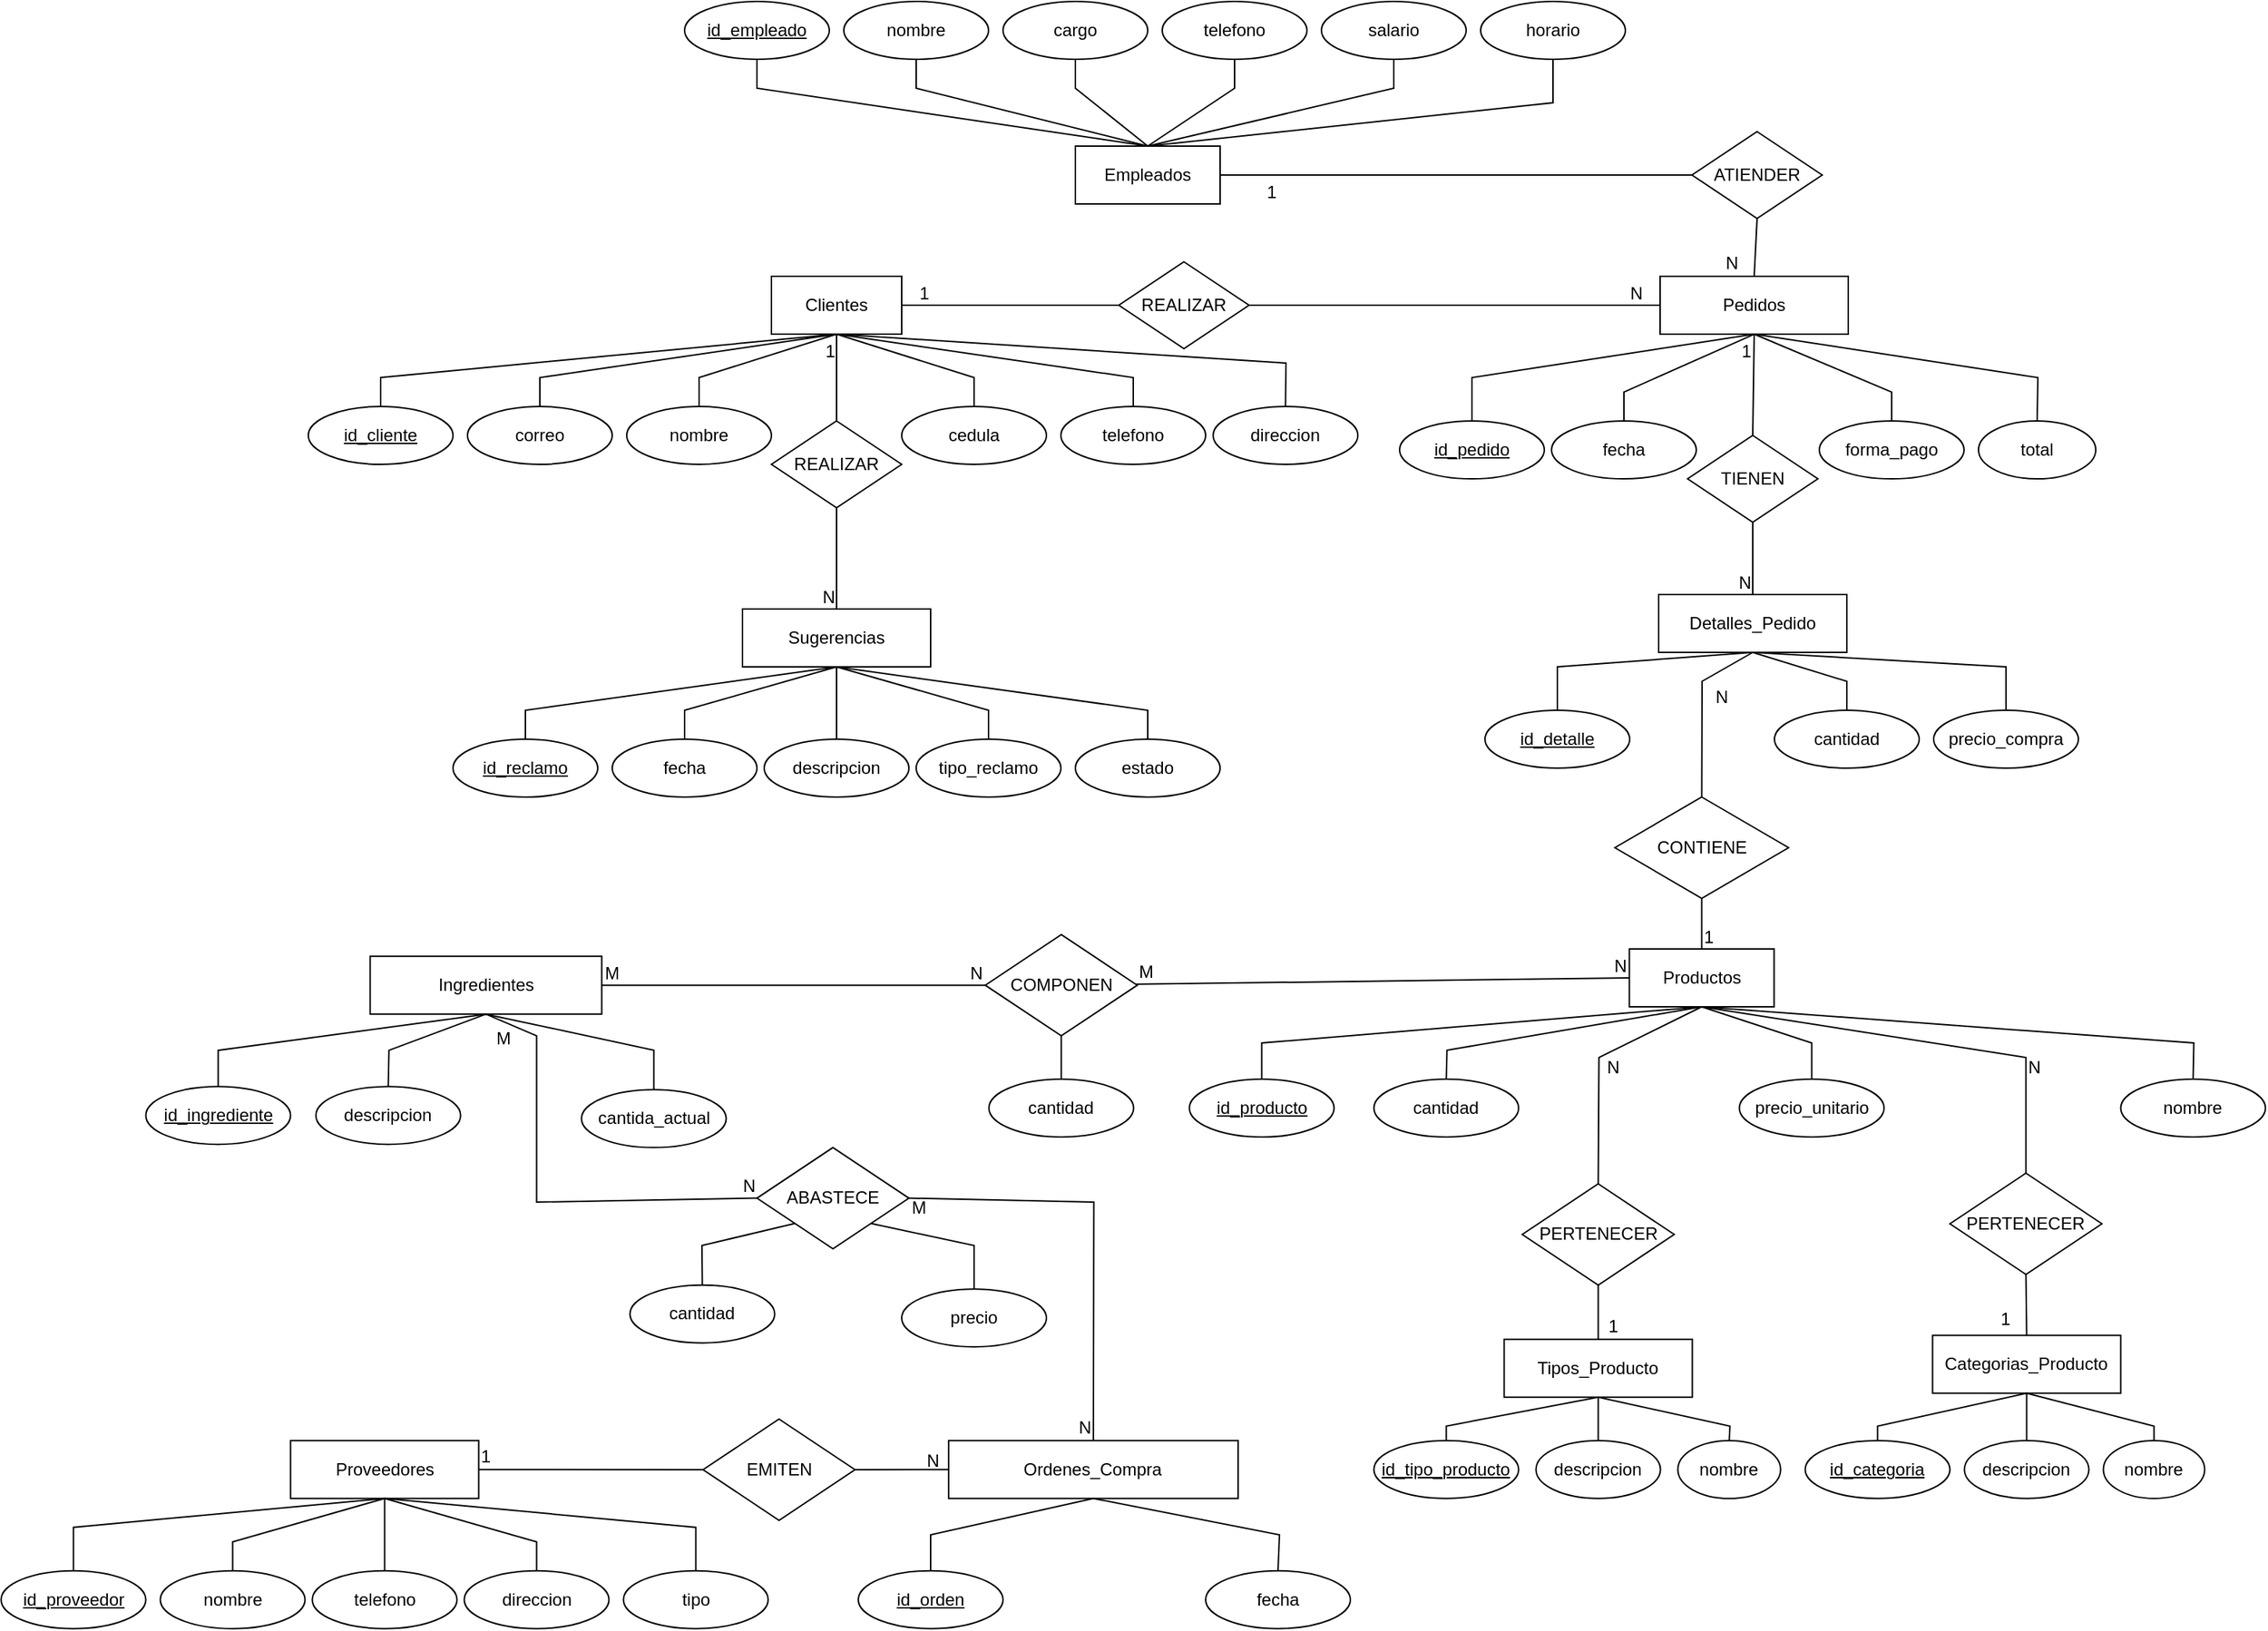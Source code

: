 <mxfile version="27.0.9">
  <diagram name="Página-1" id="N-i5f8-r76NyVRGnc-xn">
    <mxGraphModel dx="6141" dy="288" grid="1" gridSize="10" guides="1" tooltips="1" connect="1" arrows="1" fold="1" page="1" pageScale="1" pageWidth="827" pageHeight="1169" math="0" shadow="0">
      <root>
        <mxCell id="0" />
        <mxCell id="1" parent="0" />
        <mxCell id="Qqh80IMA2MNL4-B3lv8G-23" value="Categorias_Producto" style="whiteSpace=wrap;html=1;align=center;" parent="1" vertex="1">
          <mxGeometry x="-1118.75" y="2112.14" width="130" height="40" as="geometry" />
        </mxCell>
        <mxCell id="Qqh80IMA2MNL4-B3lv8G-24" value="id_categoria" style="ellipse;whiteSpace=wrap;html=1;align=center;fontStyle=4;" parent="1" vertex="1">
          <mxGeometry x="-1206.75" y="2184.86" width="100" height="40" as="geometry" />
        </mxCell>
        <mxCell id="Qqh80IMA2MNL4-B3lv8G-25" value="nombre" style="ellipse;whiteSpace=wrap;html=1;align=center;" parent="1" vertex="1">
          <mxGeometry x="-1000.75" y="2184.86" width="70" height="40" as="geometry" />
        </mxCell>
        <mxCell id="Qqh80IMA2MNL4-B3lv8G-26" value="descripcion" style="ellipse;whiteSpace=wrap;html=1;align=center;" parent="1" vertex="1">
          <mxGeometry x="-1096.75" y="2184.86" width="86" height="40" as="geometry" />
        </mxCell>
        <mxCell id="Qqh80IMA2MNL4-B3lv8G-29" value="" style="endArrow=none;html=1;rounded=0;exitX=0.5;exitY=0;exitDx=0;exitDy=0;entryX=0.5;entryY=1;entryDx=0;entryDy=0;" parent="1" source="Qqh80IMA2MNL4-B3lv8G-24" target="Qqh80IMA2MNL4-B3lv8G-23" edge="1">
          <mxGeometry relative="1" as="geometry">
            <mxPoint x="-1169.75" y="2164.86" as="sourcePoint" />
            <mxPoint x="-919.75" y="2234.86" as="targetPoint" />
            <Array as="points">
              <mxPoint x="-1156.75" y="2174.86" />
            </Array>
          </mxGeometry>
        </mxCell>
        <mxCell id="Qqh80IMA2MNL4-B3lv8G-30" value="" style="endArrow=none;html=1;rounded=0;entryX=0.5;entryY=1;entryDx=0;entryDy=0;exitX=0.5;exitY=0;exitDx=0;exitDy=0;" parent="1" source="Qqh80IMA2MNL4-B3lv8G-25" target="Qqh80IMA2MNL4-B3lv8G-23" edge="1">
          <mxGeometry relative="1" as="geometry">
            <mxPoint x="-819.75" y="2094.86" as="sourcePoint" />
            <mxPoint x="-929.75" y="2234.86" as="targetPoint" />
            <Array as="points">
              <mxPoint x="-965.75" y="2174.86" />
            </Array>
          </mxGeometry>
        </mxCell>
        <mxCell id="Qqh80IMA2MNL4-B3lv8G-31" value="" style="endArrow=none;html=1;rounded=0;exitX=0.5;exitY=0;exitDx=0;exitDy=0;entryX=0.5;entryY=1;entryDx=0;entryDy=0;" parent="1" source="Qqh80IMA2MNL4-B3lv8G-26" target="Qqh80IMA2MNL4-B3lv8G-23" edge="1">
          <mxGeometry relative="1" as="geometry">
            <mxPoint x="-1069.75" y="2084.86" as="sourcePoint" />
            <mxPoint x="-1019.75" y="2154.86" as="targetPoint" />
          </mxGeometry>
        </mxCell>
        <mxCell id="Qqh80IMA2MNL4-B3lv8G-94" value="Tipos_Producto" style="whiteSpace=wrap;html=1;align=center;" parent="1" vertex="1">
          <mxGeometry x="-1414.75" y="2114.86" width="130" height="40" as="geometry" />
        </mxCell>
        <mxCell id="Qqh80IMA2MNL4-B3lv8G-95" value="id_tipo_producto" style="ellipse;whiteSpace=wrap;html=1;align=center;fontStyle=4;" parent="1" vertex="1">
          <mxGeometry x="-1504.75" y="2184.86" width="100" height="40" as="geometry" />
        </mxCell>
        <mxCell id="Qqh80IMA2MNL4-B3lv8G-96" value="nombre" style="ellipse;whiteSpace=wrap;html=1;align=center;" parent="1" vertex="1">
          <mxGeometry x="-1294.75" y="2184.86" width="71" height="40" as="geometry" />
        </mxCell>
        <mxCell id="Qqh80IMA2MNL4-B3lv8G-97" value="descripcion" style="ellipse;whiteSpace=wrap;html=1;align=center;" parent="1" vertex="1">
          <mxGeometry x="-1392.75" y="2184.86" width="86" height="40" as="geometry" />
        </mxCell>
        <mxCell id="Qqh80IMA2MNL4-B3lv8G-98" value="" style="endArrow=none;html=1;rounded=0;exitX=0.5;exitY=0;exitDx=0;exitDy=0;entryX=0.5;entryY=1;entryDx=0;entryDy=0;" parent="1" source="Qqh80IMA2MNL4-B3lv8G-95" target="Qqh80IMA2MNL4-B3lv8G-94" edge="1">
          <mxGeometry relative="1" as="geometry">
            <mxPoint x="-1514.75" y="2164.86" as="sourcePoint" />
            <mxPoint x="-1264.75" y="2234.86" as="targetPoint" />
            <Array as="points">
              <mxPoint x="-1454.75" y="2174.86" />
            </Array>
          </mxGeometry>
        </mxCell>
        <mxCell id="Qqh80IMA2MNL4-B3lv8G-99" value="" style="endArrow=none;html=1;rounded=0;entryX=0.5;entryY=1;entryDx=0;entryDy=0;exitX=0.5;exitY=0;exitDx=0;exitDy=0;" parent="1" source="Qqh80IMA2MNL4-B3lv8G-96" target="Qqh80IMA2MNL4-B3lv8G-94" edge="1">
          <mxGeometry relative="1" as="geometry">
            <mxPoint x="-1164.75" y="2094.86" as="sourcePoint" />
            <mxPoint x="-1274.75" y="2234.86" as="targetPoint" />
            <Array as="points">
              <mxPoint x="-1258.75" y="2174.86" />
            </Array>
          </mxGeometry>
        </mxCell>
        <mxCell id="Qqh80IMA2MNL4-B3lv8G-100" value="" style="endArrow=none;html=1;rounded=0;exitX=0.5;exitY=0;exitDx=0;exitDy=0;entryX=0.5;entryY=1;entryDx=0;entryDy=0;" parent="1" source="Qqh80IMA2MNL4-B3lv8G-97" target="Qqh80IMA2MNL4-B3lv8G-94" edge="1">
          <mxGeometry relative="1" as="geometry">
            <mxPoint x="-1414.75" y="2084.86" as="sourcePoint" />
            <mxPoint x="-1364.75" y="2154.86" as="targetPoint" />
          </mxGeometry>
        </mxCell>
        <mxCell id="Qqh80IMA2MNL4-B3lv8G-146" value="PERTENECER" style="shape=rhombus;perimeter=rhombusPerimeter;whiteSpace=wrap;html=1;align=center;" parent="1" vertex="1">
          <mxGeometry x="-1402.25" y="2007.36" width="105" height="70" as="geometry" />
        </mxCell>
        <mxCell id="Qqh80IMA2MNL4-B3lv8G-147" value="" style="endArrow=none;html=1;rounded=0;entryX=0.5;entryY=0;entryDx=0;entryDy=0;exitX=0.5;exitY=1;exitDx=0;exitDy=0;" parent="1" source="Qqh80IMA2MNL4-B3lv8G-146" target="Qqh80IMA2MNL4-B3lv8G-94" edge="1">
          <mxGeometry relative="1" as="geometry">
            <mxPoint x="-1643.25" y="2080" as="sourcePoint" />
            <mxPoint x="-1633.25" y="1740" as="targetPoint" />
          </mxGeometry>
        </mxCell>
        <mxCell id="Qqh80IMA2MNL4-B3lv8G-148" value="1" style="resizable=0;html=1;whiteSpace=wrap;align=right;verticalAlign=bottom;" parent="Qqh80IMA2MNL4-B3lv8G-147" connectable="0" vertex="1">
          <mxGeometry x="1" relative="1" as="geometry">
            <mxPoint x="15" as="offset" />
          </mxGeometry>
        </mxCell>
        <mxCell id="Qqh80IMA2MNL4-B3lv8G-149" value="" style="endArrow=none;html=1;rounded=0;entryX=0.5;entryY=1;entryDx=0;entryDy=0;exitX=0.5;exitY=0;exitDx=0;exitDy=0;" parent="1" source="Qqh80IMA2MNL4-B3lv8G-146" target="0VB6fofLDIln-RIYnoBp-173" edge="1">
          <mxGeometry relative="1" as="geometry">
            <mxPoint x="-1433.25" y="1690" as="sourcePoint" />
            <mxPoint x="-1683.25" y="2030" as="targetPoint" />
            <Array as="points">
              <mxPoint x="-1349.25" y="1920" />
            </Array>
          </mxGeometry>
        </mxCell>
        <mxCell id="Qqh80IMA2MNL4-B3lv8G-150" value="N" style="resizable=0;html=1;whiteSpace=wrap;align=right;verticalAlign=bottom;" parent="Qqh80IMA2MNL4-B3lv8G-149" connectable="0" vertex="1">
          <mxGeometry x="1" relative="1" as="geometry">
            <mxPoint x="-55" y="50" as="offset" />
          </mxGeometry>
        </mxCell>
        <mxCell id="0VB6fofLDIln-RIYnoBp-1" value="Clientes" style="whiteSpace=wrap;html=1;align=center;" parent="1" vertex="1">
          <mxGeometry x="-1921" y="1380" width="90" height="40" as="geometry" />
        </mxCell>
        <mxCell id="0VB6fofLDIln-RIYnoBp-2" value="" style="endArrow=none;html=1;rounded=0;entryX=0.5;entryY=1;entryDx=0;entryDy=0;exitX=0.5;exitY=0;exitDx=0;exitDy=0;" parent="1" source="0VB6fofLDIln-RIYnoBp-4" target="0VB6fofLDIln-RIYnoBp-1" edge="1">
          <mxGeometry relative="1" as="geometry">
            <mxPoint x="-1876" y="1460" as="sourcePoint" />
            <mxPoint x="-1871.83" y="1420" as="targetPoint" />
            <Array as="points" />
          </mxGeometry>
        </mxCell>
        <mxCell id="0VB6fofLDIln-RIYnoBp-3" value="1" style="resizable=0;html=1;whiteSpace=wrap;align=right;verticalAlign=bottom;" parent="0VB6fofLDIln-RIYnoBp-2" connectable="0" vertex="1">
          <mxGeometry x="1" relative="1" as="geometry">
            <mxPoint y="20" as="offset" />
          </mxGeometry>
        </mxCell>
        <mxCell id="0VB6fofLDIln-RIYnoBp-4" value="REALIZAR" style="shape=rhombus;perimeter=rhombusPerimeter;whiteSpace=wrap;html=1;align=center;" parent="1" vertex="1">
          <mxGeometry x="-1921" y="1480" width="90" height="60" as="geometry" />
        </mxCell>
        <mxCell id="0VB6fofLDIln-RIYnoBp-5" value="" style="endArrow=none;html=1;rounded=0;exitX=0.5;exitY=1;exitDx=0;exitDy=0;entryX=0.5;entryY=0;entryDx=0;entryDy=0;" parent="1" source="0VB6fofLDIln-RIYnoBp-4" target="0VB6fofLDIln-RIYnoBp-7" edge="1">
          <mxGeometry relative="1" as="geometry">
            <mxPoint x="-1991" y="1730" as="sourcePoint" />
            <mxPoint x="-1876" y="1590" as="targetPoint" />
            <Array as="points" />
          </mxGeometry>
        </mxCell>
        <mxCell id="0VB6fofLDIln-RIYnoBp-6" value="N" style="resizable=0;html=1;whiteSpace=wrap;align=right;verticalAlign=bottom;" parent="0VB6fofLDIln-RIYnoBp-5" connectable="0" vertex="1">
          <mxGeometry x="1" relative="1" as="geometry">
            <mxPoint as="offset" />
          </mxGeometry>
        </mxCell>
        <mxCell id="0VB6fofLDIln-RIYnoBp-7" value="Sugerencias" style="whiteSpace=wrap;html=1;align=center;" parent="1" vertex="1">
          <mxGeometry x="-1941" y="1610" width="130" height="40" as="geometry" />
        </mxCell>
        <mxCell id="0VB6fofLDIln-RIYnoBp-18" value="id_reclamo" style="ellipse;whiteSpace=wrap;html=1;align=center;fontStyle=4;" parent="1" vertex="1">
          <mxGeometry x="-2141" y="1700" width="100" height="40" as="geometry" />
        </mxCell>
        <mxCell id="0VB6fofLDIln-RIYnoBp-19" value="fecha" style="ellipse;whiteSpace=wrap;html=1;align=center;" parent="1" vertex="1">
          <mxGeometry x="-2031" y="1700" width="100" height="40" as="geometry" />
        </mxCell>
        <mxCell id="0VB6fofLDIln-RIYnoBp-20" value="tipo_reclamo" style="ellipse;whiteSpace=wrap;html=1;align=center;" parent="1" vertex="1">
          <mxGeometry x="-1821" y="1700" width="100" height="40" as="geometry" />
        </mxCell>
        <mxCell id="0VB6fofLDIln-RIYnoBp-21" value="descripcion" style="ellipse;whiteSpace=wrap;html=1;align=center;" parent="1" vertex="1">
          <mxGeometry x="-1926" y="1700" width="100" height="40" as="geometry" />
        </mxCell>
        <mxCell id="0VB6fofLDIln-RIYnoBp-22" value="estado" style="ellipse;whiteSpace=wrap;html=1;align=center;" parent="1" vertex="1">
          <mxGeometry x="-1711" y="1700" width="100" height="40" as="geometry" />
        </mxCell>
        <mxCell id="0VB6fofLDIln-RIYnoBp-23" value="" style="endArrow=none;html=1;rounded=0;exitX=0.5;exitY=0;exitDx=0;exitDy=0;entryX=0.5;entryY=1;entryDx=0;entryDy=0;" parent="1" source="0VB6fofLDIln-RIYnoBp-18" target="0VB6fofLDIln-RIYnoBp-7" edge="1">
          <mxGeometry relative="1" as="geometry">
            <mxPoint x="-2061" y="1700" as="sourcePoint" />
            <mxPoint x="-1826" y="1680" as="targetPoint" />
            <Array as="points">
              <mxPoint x="-2091" y="1680" />
            </Array>
          </mxGeometry>
        </mxCell>
        <mxCell id="0VB6fofLDIln-RIYnoBp-24" value="" style="endArrow=none;html=1;rounded=0;exitX=0.5;exitY=0;exitDx=0;exitDy=0;entryX=0.5;entryY=1;entryDx=0;entryDy=0;" parent="1" source="0VB6fofLDIln-RIYnoBp-19" target="0VB6fofLDIln-RIYnoBp-7" edge="1">
          <mxGeometry relative="1" as="geometry">
            <mxPoint x="-1961" y="1560" as="sourcePoint" />
            <mxPoint x="-1826" y="1680" as="targetPoint" />
            <Array as="points">
              <mxPoint x="-1981" y="1680" />
            </Array>
          </mxGeometry>
        </mxCell>
        <mxCell id="0VB6fofLDIln-RIYnoBp-25" value="" style="endArrow=none;html=1;rounded=0;exitX=0.5;exitY=0;exitDx=0;exitDy=0;entryX=0.5;entryY=1;entryDx=0;entryDy=0;" parent="1" source="0VB6fofLDIln-RIYnoBp-20" target="0VB6fofLDIln-RIYnoBp-7" edge="1">
          <mxGeometry relative="1" as="geometry">
            <mxPoint x="-1961" y="1620" as="sourcePoint" />
            <mxPoint x="-1826" y="1680" as="targetPoint" />
            <Array as="points">
              <mxPoint x="-1771" y="1680" />
            </Array>
          </mxGeometry>
        </mxCell>
        <mxCell id="0VB6fofLDIln-RIYnoBp-26" value="" style="endArrow=none;html=1;rounded=0;exitX=0.5;exitY=0;exitDx=0;exitDy=0;entryX=0.5;entryY=1;entryDx=0;entryDy=0;" parent="1" source="0VB6fofLDIln-RIYnoBp-21" target="0VB6fofLDIln-RIYnoBp-7" edge="1">
          <mxGeometry relative="1" as="geometry">
            <mxPoint x="-1961" y="1680" as="sourcePoint" />
            <mxPoint x="-1826" y="1680" as="targetPoint" />
            <Array as="points" />
          </mxGeometry>
        </mxCell>
        <mxCell id="0VB6fofLDIln-RIYnoBp-27" value="" style="endArrow=none;html=1;rounded=0;exitX=0.5;exitY=0;exitDx=0;exitDy=0;entryX=0.5;entryY=1;entryDx=0;entryDy=0;" parent="1" source="0VB6fofLDIln-RIYnoBp-22" target="0VB6fofLDIln-RIYnoBp-7" edge="1">
          <mxGeometry relative="1" as="geometry">
            <mxPoint x="-1961" y="1740" as="sourcePoint" />
            <mxPoint x="-1826" y="1680" as="targetPoint" />
            <Array as="points">
              <mxPoint x="-1661" y="1680" />
            </Array>
          </mxGeometry>
        </mxCell>
        <mxCell id="0VB6fofLDIln-RIYnoBp-28" value="id_cliente" style="ellipse;whiteSpace=wrap;html=1;align=center;fontStyle=4;" parent="1" vertex="1">
          <mxGeometry x="-2241" y="1470" width="100" height="40" as="geometry" />
        </mxCell>
        <mxCell id="0VB6fofLDIln-RIYnoBp-29" value="nombre" style="ellipse;whiteSpace=wrap;html=1;align=center;" parent="1" vertex="1">
          <mxGeometry x="-2021" y="1470" width="100" height="40" as="geometry" />
        </mxCell>
        <mxCell id="0VB6fofLDIln-RIYnoBp-30" value="cedula" style="ellipse;whiteSpace=wrap;html=1;align=center;" parent="1" vertex="1">
          <mxGeometry x="-1831" y="1470" width="100" height="40" as="geometry" />
        </mxCell>
        <mxCell id="0VB6fofLDIln-RIYnoBp-31" value="telefono" style="ellipse;whiteSpace=wrap;html=1;align=center;" parent="1" vertex="1">
          <mxGeometry x="-1721" y="1470" width="100" height="40" as="geometry" />
        </mxCell>
        <mxCell id="0VB6fofLDIln-RIYnoBp-32" value="correo" style="ellipse;whiteSpace=wrap;html=1;align=center;" parent="1" vertex="1">
          <mxGeometry x="-2131" y="1470" width="100" height="40" as="geometry" />
        </mxCell>
        <mxCell id="0VB6fofLDIln-RIYnoBp-33" value="" style="endArrow=none;html=1;rounded=0;exitX=0.5;exitY=0;exitDx=0;exitDy=0;entryX=0.5;entryY=1;entryDx=0;entryDy=0;" parent="1" source="0VB6fofLDIln-RIYnoBp-28" target="0VB6fofLDIln-RIYnoBp-1" edge="1">
          <mxGeometry relative="1" as="geometry">
            <mxPoint x="-1671" y="1470" as="sourcePoint" />
            <mxPoint x="-1531" y="1450" as="targetPoint" />
            <Array as="points">
              <mxPoint x="-2191" y="1450" />
            </Array>
          </mxGeometry>
        </mxCell>
        <mxCell id="0VB6fofLDIln-RIYnoBp-34" value="" style="endArrow=none;html=1;rounded=0;exitX=0.5;exitY=0;exitDx=0;exitDy=0;entryX=0.5;entryY=1;entryDx=0;entryDy=0;" parent="1" source="0VB6fofLDIln-RIYnoBp-29" target="0VB6fofLDIln-RIYnoBp-1" edge="1">
          <mxGeometry relative="1" as="geometry">
            <mxPoint x="-1571" y="1330" as="sourcePoint" />
            <mxPoint x="-1531" y="1450" as="targetPoint" />
            <Array as="points">
              <mxPoint x="-1971" y="1450" />
            </Array>
          </mxGeometry>
        </mxCell>
        <mxCell id="0VB6fofLDIln-RIYnoBp-35" value="" style="endArrow=none;html=1;rounded=0;exitX=0.5;exitY=0;exitDx=0;exitDy=0;entryX=0.5;entryY=1;entryDx=0;entryDy=0;" parent="1" source="0VB6fofLDIln-RIYnoBp-30" target="0VB6fofLDIln-RIYnoBp-1" edge="1">
          <mxGeometry relative="1" as="geometry">
            <mxPoint x="-1571" y="1390" as="sourcePoint" />
            <mxPoint x="-1531" y="1450" as="targetPoint" />
            <Array as="points">
              <mxPoint x="-1781" y="1450" />
            </Array>
          </mxGeometry>
        </mxCell>
        <mxCell id="0VB6fofLDIln-RIYnoBp-36" value="" style="endArrow=none;html=1;rounded=0;exitX=0.5;exitY=0;exitDx=0;exitDy=0;entryX=0.5;entryY=1;entryDx=0;entryDy=0;" parent="1" source="0VB6fofLDIln-RIYnoBp-31" target="0VB6fofLDIln-RIYnoBp-1" edge="1">
          <mxGeometry relative="1" as="geometry">
            <mxPoint x="-1571" y="1450" as="sourcePoint" />
            <mxPoint x="-1531" y="1450" as="targetPoint" />
            <Array as="points">
              <mxPoint x="-1671" y="1450" />
            </Array>
          </mxGeometry>
        </mxCell>
        <mxCell id="0VB6fofLDIln-RIYnoBp-37" value="" style="endArrow=none;html=1;rounded=0;exitX=0.5;exitY=0;exitDx=0;exitDy=0;entryX=0.5;entryY=1;entryDx=0;entryDy=0;" parent="1" source="0VB6fofLDIln-RIYnoBp-32" target="0VB6fofLDIln-RIYnoBp-1" edge="1">
          <mxGeometry relative="1" as="geometry">
            <mxPoint x="-1571" y="1510" as="sourcePoint" />
            <mxPoint x="-1531" y="1450" as="targetPoint" />
            <Array as="points">
              <mxPoint x="-2081" y="1450" />
            </Array>
          </mxGeometry>
        </mxCell>
        <mxCell id="0VB6fofLDIln-RIYnoBp-39" value="Pedidos" style="whiteSpace=wrap;html=1;align=center;" parent="1" vertex="1">
          <mxGeometry x="-1307" y="1380.02" width="130" height="40" as="geometry" />
        </mxCell>
        <mxCell id="0VB6fofLDIln-RIYnoBp-40" value="id_pedido" style="ellipse;whiteSpace=wrap;html=1;align=center;fontStyle=4;" parent="1" vertex="1">
          <mxGeometry x="-1487" y="1480.02" width="100" height="40" as="geometry" />
        </mxCell>
        <mxCell id="0VB6fofLDIln-RIYnoBp-41" value="fecha" style="ellipse;whiteSpace=wrap;html=1;align=center;" parent="1" vertex="1">
          <mxGeometry x="-1382" y="1480.02" width="100" height="40" as="geometry" />
        </mxCell>
        <mxCell id="0VB6fofLDIln-RIYnoBp-42" value="forma_pago" style="ellipse;whiteSpace=wrap;html=1;align=center;" parent="1" vertex="1">
          <mxGeometry x="-1197" y="1480.02" width="100" height="40" as="geometry" />
        </mxCell>
        <mxCell id="0VB6fofLDIln-RIYnoBp-43" value="" style="endArrow=none;html=1;rounded=0;exitX=0.5;exitY=0;exitDx=0;exitDy=0;entryX=0.5;entryY=1;entryDx=0;entryDy=0;" parent="1" source="0VB6fofLDIln-RIYnoBp-40" target="0VB6fofLDIln-RIYnoBp-39" edge="1">
          <mxGeometry relative="1" as="geometry">
            <mxPoint x="-1557.33" y="1625.02" as="sourcePoint" />
            <mxPoint x="-1327" y="1600.02" as="targetPoint" />
            <Array as="points">
              <mxPoint x="-1437" y="1450.02" />
            </Array>
          </mxGeometry>
        </mxCell>
        <mxCell id="0VB6fofLDIln-RIYnoBp-44" value="" style="endArrow=none;html=1;rounded=0;entryX=0.5;entryY=1;entryDx=0;entryDy=0;exitX=0.5;exitY=0;exitDx=0;exitDy=0;" parent="1" source="0VB6fofLDIln-RIYnoBp-41" target="0VB6fofLDIln-RIYnoBp-39" edge="1">
          <mxGeometry relative="1" as="geometry">
            <mxPoint x="-1207.33" y="1555.02" as="sourcePoint" />
            <mxPoint x="-1327" y="1600.02" as="targetPoint" />
            <Array as="points">
              <mxPoint x="-1332" y="1460.02" />
            </Array>
          </mxGeometry>
        </mxCell>
        <mxCell id="0VB6fofLDIln-RIYnoBp-45" value="" style="endArrow=none;html=1;rounded=0;exitX=0.5;exitY=0;exitDx=0;exitDy=0;entryX=0.5;entryY=1;entryDx=0;entryDy=0;" parent="1" source="0VB6fofLDIln-RIYnoBp-42" target="0VB6fofLDIln-RIYnoBp-39" edge="1">
          <mxGeometry relative="1" as="geometry">
            <mxPoint x="-1457.33" y="1545.02" as="sourcePoint" />
            <mxPoint x="-1327" y="1600.02" as="targetPoint" />
            <Array as="points">
              <mxPoint x="-1147" y="1460.02" />
            </Array>
          </mxGeometry>
        </mxCell>
        <mxCell id="0VB6fofLDIln-RIYnoBp-46" value="total" style="ellipse;whiteSpace=wrap;html=1;align=center;" parent="1" vertex="1">
          <mxGeometry x="-1087" y="1480.02" width="81" height="40" as="geometry" />
        </mxCell>
        <mxCell id="0VB6fofLDIln-RIYnoBp-47" value="" style="endArrow=none;html=1;rounded=0;exitX=0.5;exitY=0;exitDx=0;exitDy=0;entryX=0.5;entryY=1;entryDx=0;entryDy=0;" parent="1" source="0VB6fofLDIln-RIYnoBp-46" target="0VB6fofLDIln-RIYnoBp-39" edge="1">
          <mxGeometry relative="1" as="geometry">
            <mxPoint x="-1237.33" y="1655.02" as="sourcePoint" />
            <mxPoint x="-1327" y="1600.02" as="targetPoint" />
            <Array as="points">
              <mxPoint x="-1046" y="1450.02" />
            </Array>
          </mxGeometry>
        </mxCell>
        <mxCell id="0VB6fofLDIln-RIYnoBp-50" value="REALIZAR" style="shape=rhombus;perimeter=rhombusPerimeter;whiteSpace=wrap;html=1;align=center;" parent="1" vertex="1">
          <mxGeometry x="-1681" y="1370" width="90" height="60" as="geometry" />
        </mxCell>
        <mxCell id="0VB6fofLDIln-RIYnoBp-51" value="" style="endArrow=none;html=1;rounded=0;entryX=1;entryY=0.5;entryDx=0;entryDy=0;exitX=0;exitY=0.5;exitDx=0;exitDy=0;" parent="1" source="0VB6fofLDIln-RIYnoBp-50" target="0VB6fofLDIln-RIYnoBp-1" edge="1">
          <mxGeometry relative="1" as="geometry">
            <mxPoint x="-1861" y="1480" as="sourcePoint" />
            <mxPoint x="-1861" y="1420" as="targetPoint" />
            <Array as="points" />
          </mxGeometry>
        </mxCell>
        <mxCell id="0VB6fofLDIln-RIYnoBp-52" value="1" style="resizable=0;html=1;whiteSpace=wrap;align=right;verticalAlign=bottom;" parent="0VB6fofLDIln-RIYnoBp-51" connectable="0" vertex="1">
          <mxGeometry x="1" relative="1" as="geometry">
            <mxPoint x="20" as="offset" />
          </mxGeometry>
        </mxCell>
        <mxCell id="0VB6fofLDIln-RIYnoBp-55" value="" style="endArrow=none;html=1;rounded=0;exitX=1;exitY=0.5;exitDx=0;exitDy=0;entryX=0;entryY=0.5;entryDx=0;entryDy=0;" parent="1" source="0VB6fofLDIln-RIYnoBp-50" target="0VB6fofLDIln-RIYnoBp-39" edge="1">
          <mxGeometry relative="1" as="geometry">
            <mxPoint x="-1490.5" y="1400" as="sourcePoint" />
            <mxPoint x="-1330.5" y="1430" as="targetPoint" />
            <Array as="points" />
          </mxGeometry>
        </mxCell>
        <mxCell id="0VB6fofLDIln-RIYnoBp-56" value="N" style="resizable=0;html=1;whiteSpace=wrap;align=right;verticalAlign=bottom;" parent="0VB6fofLDIln-RIYnoBp-55" connectable="0" vertex="1">
          <mxGeometry x="1" relative="1" as="geometry">
            <mxPoint x="-10" as="offset" />
          </mxGeometry>
        </mxCell>
        <mxCell id="0VB6fofLDIln-RIYnoBp-57" value="TIENEN" style="shape=rhombus;perimeter=rhombusPerimeter;whiteSpace=wrap;html=1;align=center;" parent="1" vertex="1">
          <mxGeometry x="-1288" y="1490.02" width="90" height="60" as="geometry" />
        </mxCell>
        <mxCell id="0VB6fofLDIln-RIYnoBp-58" value="" style="endArrow=none;html=1;rounded=0;entryX=0.5;entryY=1;entryDx=0;entryDy=0;exitX=0.5;exitY=0;exitDx=0;exitDy=0;" parent="1" source="0VB6fofLDIln-RIYnoBp-57" target="0VB6fofLDIln-RIYnoBp-39" edge="1">
          <mxGeometry relative="1" as="geometry">
            <mxPoint x="-1308.43" y="1600.02" as="sourcePoint" />
            <mxPoint x="-1308.43" y="1540.02" as="targetPoint" />
            <Array as="points" />
          </mxGeometry>
        </mxCell>
        <mxCell id="0VB6fofLDIln-RIYnoBp-59" value="1" style="resizable=0;html=1;whiteSpace=wrap;align=right;verticalAlign=bottom;" parent="0VB6fofLDIln-RIYnoBp-58" connectable="0" vertex="1">
          <mxGeometry x="1" relative="1" as="geometry">
            <mxPoint y="20" as="offset" />
          </mxGeometry>
        </mxCell>
        <mxCell id="0VB6fofLDIln-RIYnoBp-60" value="Detalles_Pedido" style="whiteSpace=wrap;html=1;align=center;" parent="1" vertex="1">
          <mxGeometry x="-1308" y="1600" width="130" height="40" as="geometry" />
        </mxCell>
        <mxCell id="0VB6fofLDIln-RIYnoBp-65" value="" style="endArrow=none;html=1;rounded=0;exitX=0.5;exitY=1;exitDx=0;exitDy=0;entryX=0.5;entryY=0;entryDx=0;entryDy=0;" parent="1" source="0VB6fofLDIln-RIYnoBp-57" target="0VB6fofLDIln-RIYnoBp-60" edge="1">
          <mxGeometry relative="1" as="geometry">
            <mxPoint x="-1512.43" y="1560" as="sourcePoint" />
            <mxPoint x="-1512.43" y="1600" as="targetPoint" />
            <Array as="points" />
          </mxGeometry>
        </mxCell>
        <mxCell id="0VB6fofLDIln-RIYnoBp-66" value="N" style="resizable=0;html=1;whiteSpace=wrap;align=right;verticalAlign=bottom;" parent="0VB6fofLDIln-RIYnoBp-65" connectable="0" vertex="1">
          <mxGeometry x="1" relative="1" as="geometry">
            <mxPoint as="offset" />
          </mxGeometry>
        </mxCell>
        <mxCell id="0VB6fofLDIln-RIYnoBp-74" value="id_detalle" style="ellipse;whiteSpace=wrap;html=1;align=center;fontStyle=4;" parent="1" vertex="1">
          <mxGeometry x="-1428" y="1680" width="100" height="40" as="geometry" />
        </mxCell>
        <mxCell id="0VB6fofLDIln-RIYnoBp-75" value="cantidad" style="ellipse;whiteSpace=wrap;html=1;align=center;" parent="1" vertex="1">
          <mxGeometry x="-1228" y="1680" width="100" height="40" as="geometry" />
        </mxCell>
        <mxCell id="0VB6fofLDIln-RIYnoBp-76" value="precio_compra" style="ellipse;whiteSpace=wrap;html=1;align=center;" parent="1" vertex="1">
          <mxGeometry x="-1118" y="1680" width="100" height="40" as="geometry" />
        </mxCell>
        <mxCell id="0VB6fofLDIln-RIYnoBp-77" value="" style="endArrow=none;html=1;rounded=0;exitX=0.5;exitY=0;exitDx=0;exitDy=0;entryX=0.5;entryY=1;entryDx=0;entryDy=0;" parent="1" source="0VB6fofLDIln-RIYnoBp-74" target="0VB6fofLDIln-RIYnoBp-60" edge="1">
          <mxGeometry relative="1" as="geometry">
            <mxPoint x="-1474" y="1770" as="sourcePoint" />
            <mxPoint x="-1248" y="1760" as="targetPoint" />
            <Array as="points">
              <mxPoint x="-1378" y="1650" />
            </Array>
          </mxGeometry>
        </mxCell>
        <mxCell id="0VB6fofLDIln-RIYnoBp-78" value="" style="endArrow=none;html=1;rounded=0;entryX=0.5;entryY=1;entryDx=0;entryDy=0;exitX=0.5;exitY=0;exitDx=0;exitDy=0;" parent="1" source="0VB6fofLDIln-RIYnoBp-75" target="0VB6fofLDIln-RIYnoBp-60" edge="1">
          <mxGeometry relative="1" as="geometry">
            <mxPoint x="-1124" y="1700" as="sourcePoint" />
            <mxPoint x="-1248" y="1760" as="targetPoint" />
            <Array as="points">
              <mxPoint x="-1178" y="1660" />
            </Array>
          </mxGeometry>
        </mxCell>
        <mxCell id="0VB6fofLDIln-RIYnoBp-79" value="" style="endArrow=none;html=1;rounded=0;exitX=0.5;exitY=0;exitDx=0;exitDy=0;entryX=0.5;entryY=1;entryDx=0;entryDy=0;" parent="1" source="0VB6fofLDIln-RIYnoBp-76" target="0VB6fofLDIln-RIYnoBp-60" edge="1">
          <mxGeometry relative="1" as="geometry">
            <mxPoint x="-1374" y="1690" as="sourcePoint" />
            <mxPoint x="-1248" y="1760" as="targetPoint" />
            <Array as="points">
              <mxPoint x="-1068" y="1650" />
            </Array>
          </mxGeometry>
        </mxCell>
        <mxCell id="0VB6fofLDIln-RIYnoBp-81" value="Empleados" style="whiteSpace=wrap;html=1;align=center;" parent="1" vertex="1">
          <mxGeometry x="-1711" y="1290" width="100" height="40" as="geometry" />
        </mxCell>
        <mxCell id="0VB6fofLDIln-RIYnoBp-82" value="ATIENDER" style="shape=rhombus;perimeter=rhombusPerimeter;whiteSpace=wrap;html=1;align=center;" parent="1" vertex="1">
          <mxGeometry x="-1285" y="1280" width="90" height="60" as="geometry" />
        </mxCell>
        <mxCell id="0VB6fofLDIln-RIYnoBp-83" value="id_empleado" style="ellipse;whiteSpace=wrap;html=1;align=center;fontStyle=4;" parent="1" vertex="1">
          <mxGeometry x="-1981" y="1190" width="100" height="40" as="geometry" />
        </mxCell>
        <mxCell id="0VB6fofLDIln-RIYnoBp-84" value="nombre" style="ellipse;whiteSpace=wrap;html=1;align=center;" parent="1" vertex="1">
          <mxGeometry x="-1871" y="1190" width="100" height="40" as="geometry" />
        </mxCell>
        <mxCell id="0VB6fofLDIln-RIYnoBp-85" value="cargo" style="ellipse;whiteSpace=wrap;html=1;align=center;" parent="1" vertex="1">
          <mxGeometry x="-1761" y="1190" width="100" height="40" as="geometry" />
        </mxCell>
        <mxCell id="0VB6fofLDIln-RIYnoBp-86" value="telefono" style="ellipse;whiteSpace=wrap;html=1;align=center;" parent="1" vertex="1">
          <mxGeometry x="-1651" y="1190" width="100" height="40" as="geometry" />
        </mxCell>
        <mxCell id="0VB6fofLDIln-RIYnoBp-87" value="salario" style="ellipse;whiteSpace=wrap;html=1;align=center;" parent="1" vertex="1">
          <mxGeometry x="-1541" y="1190" width="100" height="40" as="geometry" />
        </mxCell>
        <mxCell id="0VB6fofLDIln-RIYnoBp-88" value="" style="endArrow=none;html=1;rounded=0;exitX=0.5;exitY=1;exitDx=0;exitDy=0;entryX=0.5;entryY=0;entryDx=0;entryDy=0;" parent="1" source="0VB6fofLDIln-RIYnoBp-83" target="0VB6fofLDIln-RIYnoBp-81" edge="1">
          <mxGeometry relative="1" as="geometry">
            <mxPoint x="-2401" y="1840" as="sourcePoint" />
            <mxPoint x="-1831" y="1330" as="targetPoint" />
            <Array as="points">
              <mxPoint x="-1931" y="1250" />
            </Array>
          </mxGeometry>
        </mxCell>
        <mxCell id="0VB6fofLDIln-RIYnoBp-93" value="horario" style="ellipse;whiteSpace=wrap;html=1;align=center;" parent="1" vertex="1">
          <mxGeometry x="-1431" y="1190" width="100" height="40" as="geometry" />
        </mxCell>
        <mxCell id="0VB6fofLDIln-RIYnoBp-95" value="" style="endArrow=none;html=1;rounded=0;exitX=0.5;exitY=1;exitDx=0;exitDy=0;entryX=0.5;entryY=0;entryDx=0;entryDy=0;" parent="1" source="0VB6fofLDIln-RIYnoBp-84" target="0VB6fofLDIln-RIYnoBp-81" edge="1">
          <mxGeometry relative="1" as="geometry">
            <mxPoint x="-1891" y="1250" as="sourcePoint" />
            <mxPoint x="-1581" y="1290" as="targetPoint" />
            <Array as="points">
              <mxPoint x="-1821" y="1250" />
            </Array>
          </mxGeometry>
        </mxCell>
        <mxCell id="0VB6fofLDIln-RIYnoBp-96" value="" style="endArrow=none;html=1;rounded=0;exitX=0.5;exitY=1;exitDx=0;exitDy=0;entryX=0.5;entryY=0;entryDx=0;entryDy=0;" parent="1" source="0VB6fofLDIln-RIYnoBp-85" target="0VB6fofLDIln-RIYnoBp-81" edge="1">
          <mxGeometry relative="1" as="geometry">
            <mxPoint x="-1471" y="1350" as="sourcePoint" />
            <mxPoint x="-1161" y="1390" as="targetPoint" />
            <Array as="points">
              <mxPoint x="-1711" y="1250" />
            </Array>
          </mxGeometry>
        </mxCell>
        <mxCell id="0VB6fofLDIln-RIYnoBp-97" value="" style="endArrow=none;html=1;rounded=0;exitX=0.5;exitY=1;exitDx=0;exitDy=0;entryX=0.5;entryY=0;entryDx=0;entryDy=0;" parent="1" source="0VB6fofLDIln-RIYnoBp-86" target="0VB6fofLDIln-RIYnoBp-81" edge="1">
          <mxGeometry relative="1" as="geometry">
            <mxPoint x="-1691" y="1260" as="sourcePoint" />
            <mxPoint x="-1626" y="1310" as="targetPoint" />
            <Array as="points">
              <mxPoint x="-1601" y="1250" />
            </Array>
          </mxGeometry>
        </mxCell>
        <mxCell id="0VB6fofLDIln-RIYnoBp-98" value="" style="endArrow=none;html=1;rounded=0;exitX=0.5;exitY=1;exitDx=0;exitDy=0;entryX=0.5;entryY=0;entryDx=0;entryDy=0;" parent="1" source="0VB6fofLDIln-RIYnoBp-87" target="0VB6fofLDIln-RIYnoBp-81" edge="1">
          <mxGeometry relative="1" as="geometry">
            <mxPoint x="-1551" y="1260" as="sourcePoint" />
            <mxPoint x="-1611" y="1310" as="targetPoint" />
            <Array as="points">
              <mxPoint x="-1491" y="1250" />
            </Array>
          </mxGeometry>
        </mxCell>
        <mxCell id="0VB6fofLDIln-RIYnoBp-99" value="" style="endArrow=none;html=1;rounded=0;exitX=0.5;exitY=1;exitDx=0;exitDy=0;entryX=0.5;entryY=0;entryDx=0;entryDy=0;" parent="1" source="0VB6fofLDIln-RIYnoBp-93" target="0VB6fofLDIln-RIYnoBp-81" edge="1">
          <mxGeometry relative="1" as="geometry">
            <mxPoint x="-1342" y="1250" as="sourcePoint" />
            <mxPoint x="-1521" y="1300" as="targetPoint" />
            <Array as="points">
              <mxPoint x="-1381" y="1260" />
            </Array>
          </mxGeometry>
        </mxCell>
        <mxCell id="0VB6fofLDIln-RIYnoBp-173" value="Productos" style="whiteSpace=wrap;html=1;align=center;" parent="1" vertex="1">
          <mxGeometry x="-1328.25" y="1845" width="100" height="40" as="geometry" />
        </mxCell>
        <mxCell id="0VB6fofLDIln-RIYnoBp-174" value="id_producto" style="ellipse;whiteSpace=wrap;html=1;align=center;fontStyle=4;" parent="1" vertex="1">
          <mxGeometry x="-1632.25" y="1935" width="100" height="40" as="geometry" />
        </mxCell>
        <mxCell id="0VB6fofLDIln-RIYnoBp-175" value="nombre" style="ellipse;whiteSpace=wrap;html=1;align=center;" parent="1" vertex="1">
          <mxGeometry x="-988.75" y="1935" width="100" height="40" as="geometry" />
        </mxCell>
        <mxCell id="0VB6fofLDIln-RIYnoBp-176" value="cantidad" style="ellipse;whiteSpace=wrap;html=1;align=center;" parent="1" vertex="1">
          <mxGeometry x="-1504.75" y="1935" width="100" height="40" as="geometry" />
        </mxCell>
        <mxCell id="0VB6fofLDIln-RIYnoBp-178" value="precio_unitario" style="ellipse;whiteSpace=wrap;html=1;align=center;" parent="1" vertex="1">
          <mxGeometry x="-1252.25" y="1935" width="100" height="40" as="geometry" />
        </mxCell>
        <mxCell id="0VB6fofLDIln-RIYnoBp-179" value="" style="endArrow=none;html=1;rounded=0;exitX=0.5;exitY=0;exitDx=0;exitDy=0;entryX=0.5;entryY=1;entryDx=0;entryDy=0;" parent="1" source="0VB6fofLDIln-RIYnoBp-174" target="0VB6fofLDIln-RIYnoBp-173" edge="1">
          <mxGeometry relative="1" as="geometry">
            <mxPoint x="-1283.25" y="2025" as="sourcePoint" />
            <mxPoint x="-1123.25" y="2025" as="targetPoint" />
            <Array as="points">
              <mxPoint x="-1582.25" y="1910" />
            </Array>
          </mxGeometry>
        </mxCell>
        <mxCell id="0VB6fofLDIln-RIYnoBp-180" value="" style="endArrow=none;html=1;rounded=0;exitX=0.5;exitY=0;exitDx=0;exitDy=0;entryX=0.5;entryY=1;entryDx=0;entryDy=0;" parent="1" source="0VB6fofLDIln-RIYnoBp-175" target="0VB6fofLDIln-RIYnoBp-173" edge="1">
          <mxGeometry relative="1" as="geometry">
            <mxPoint x="-1183.25" y="1885" as="sourcePoint" />
            <mxPoint x="-1133.25" y="2015" as="targetPoint" />
            <Array as="points">
              <mxPoint x="-938.25" y="1910" />
            </Array>
          </mxGeometry>
        </mxCell>
        <mxCell id="0VB6fofLDIln-RIYnoBp-181" value="" style="endArrow=none;html=1;rounded=0;exitX=0.5;exitY=0;exitDx=0;exitDy=0;entryX=0.5;entryY=1;entryDx=0;entryDy=0;" parent="1" source="0VB6fofLDIln-RIYnoBp-176" target="0VB6fofLDIln-RIYnoBp-173" edge="1">
          <mxGeometry relative="1" as="geometry">
            <mxPoint x="-1183.25" y="1945" as="sourcePoint" />
            <mxPoint x="-1133.25" y="2015" as="targetPoint" />
            <Array as="points">
              <mxPoint x="-1454.25" y="1915" />
            </Array>
          </mxGeometry>
        </mxCell>
        <mxCell id="0VB6fofLDIln-RIYnoBp-183" value="" style="endArrow=none;html=1;rounded=0;exitX=0.5;exitY=0;exitDx=0;exitDy=0;entryX=0.5;entryY=1;entryDx=0;entryDy=0;" parent="1" source="0VB6fofLDIln-RIYnoBp-178" target="0VB6fofLDIln-RIYnoBp-173" edge="1">
          <mxGeometry relative="1" as="geometry">
            <mxPoint x="-1183.25" y="2065" as="sourcePoint" />
            <mxPoint x="-1133.25" y="2015" as="targetPoint" />
            <Array as="points">
              <mxPoint x="-1202.25" y="1910" />
            </Array>
          </mxGeometry>
        </mxCell>
        <mxCell id="0VB6fofLDIln-RIYnoBp-189" value="PERTENECER" style="shape=rhombus;perimeter=rhombusPerimeter;whiteSpace=wrap;html=1;align=center;" parent="1" vertex="1">
          <mxGeometry x="-1106.75" y="2000" width="105" height="70" as="geometry" />
        </mxCell>
        <mxCell id="0VB6fofLDIln-RIYnoBp-190" value="" style="endArrow=none;html=1;rounded=0;entryX=0.5;entryY=1;entryDx=0;entryDy=0;exitX=0.5;exitY=0;exitDx=0;exitDy=0;" parent="1" source="0VB6fofLDIln-RIYnoBp-189" target="0VB6fofLDIln-RIYnoBp-173" edge="1">
          <mxGeometry relative="1" as="geometry">
            <mxPoint x="-1283.25" y="1985" as="sourcePoint" />
            <mxPoint x="-1283.25" y="1910" as="targetPoint" />
            <Array as="points">
              <mxPoint x="-1054.25" y="1920" />
            </Array>
          </mxGeometry>
        </mxCell>
        <mxCell id="0VB6fofLDIln-RIYnoBp-191" value="N" style="resizable=0;html=1;whiteSpace=wrap;align=right;verticalAlign=bottom;" parent="0VB6fofLDIln-RIYnoBp-190" connectable="0" vertex="1">
          <mxGeometry x="1" relative="1" as="geometry">
            <mxPoint x="236" y="50" as="offset" />
          </mxGeometry>
        </mxCell>
        <mxCell id="0VB6fofLDIln-RIYnoBp-192" value="" style="endArrow=none;html=1;rounded=0;entryX=0.5;entryY=0;entryDx=0;entryDy=0;exitX=0.5;exitY=1;exitDx=0;exitDy=0;" parent="1" source="0VB6fofLDIln-RIYnoBp-189" target="Qqh80IMA2MNL4-B3lv8G-23" edge="1">
          <mxGeometry relative="1" as="geometry">
            <mxPoint x="-1343.25" y="2040" as="sourcePoint" />
            <mxPoint x="-1343.25" y="2080" as="targetPoint" />
          </mxGeometry>
        </mxCell>
        <mxCell id="0VB6fofLDIln-RIYnoBp-193" value="1" style="resizable=0;html=1;whiteSpace=wrap;align=right;verticalAlign=bottom;" parent="0VB6fofLDIln-RIYnoBp-192" connectable="0" vertex="1">
          <mxGeometry x="1" relative="1" as="geometry">
            <mxPoint x="-10" y="-2" as="offset" />
          </mxGeometry>
        </mxCell>
        <mxCell id="0VB6fofLDIln-RIYnoBp-195" value="CONTIENE" style="shape=rhombus;perimeter=rhombusPerimeter;whiteSpace=wrap;html=1;align=center;" parent="1" vertex="1">
          <mxGeometry x="-1338.25" y="1740" width="120" height="70" as="geometry" />
        </mxCell>
        <mxCell id="0VB6fofLDIln-RIYnoBp-196" value="" style="endArrow=none;html=1;rounded=0;entryX=0.5;entryY=1;entryDx=0;entryDy=0;exitX=0.5;exitY=0;exitDx=0;exitDy=0;" parent="1" source="0VB6fofLDIln-RIYnoBp-195" target="0VB6fofLDIln-RIYnoBp-60" edge="1">
          <mxGeometry relative="1" as="geometry">
            <mxPoint x="-1272" y="1720" as="sourcePoint" />
            <mxPoint x="-1591" y="1620" as="targetPoint" />
            <Array as="points">
              <mxPoint x="-1278" y="1660" />
            </Array>
          </mxGeometry>
        </mxCell>
        <mxCell id="0VB6fofLDIln-RIYnoBp-197" value="N" style="resizable=0;html=1;whiteSpace=wrap;align=right;verticalAlign=bottom;" parent="0VB6fofLDIln-RIYnoBp-196" connectable="0" vertex="1">
          <mxGeometry x="1" relative="1" as="geometry">
            <mxPoint x="-16" y="40" as="offset" />
          </mxGeometry>
        </mxCell>
        <mxCell id="0VB6fofLDIln-RIYnoBp-198" value="" style="endArrow=none;html=1;rounded=0;entryX=0.5;entryY=0;entryDx=0;entryDy=0;exitX=0.5;exitY=1;exitDx=0;exitDy=0;" parent="1" source="0VB6fofLDIln-RIYnoBp-195" target="0VB6fofLDIln-RIYnoBp-173" edge="1">
          <mxGeometry relative="1" as="geometry">
            <mxPoint x="-831" y="1490" as="sourcePoint" />
            <mxPoint x="-981" y="1490" as="targetPoint" />
            <Array as="points" />
          </mxGeometry>
        </mxCell>
        <mxCell id="0VB6fofLDIln-RIYnoBp-199" value="1" style="resizable=0;html=1;whiteSpace=wrap;align=right;verticalAlign=bottom;" parent="0VB6fofLDIln-RIYnoBp-198" connectable="0" vertex="1">
          <mxGeometry x="1" relative="1" as="geometry">
            <mxPoint x="10" as="offset" />
          </mxGeometry>
        </mxCell>
        <mxCell id="0VB6fofLDIln-RIYnoBp-204" value="Proveedores" style="whiteSpace=wrap;html=1;align=center;" parent="1" vertex="1">
          <mxGeometry x="-2253.25" y="2184.86" width="130" height="40" as="geometry" />
        </mxCell>
        <mxCell id="0VB6fofLDIln-RIYnoBp-205" value="id_proveedor" style="ellipse;whiteSpace=wrap;html=1;align=center;fontStyle=4;" parent="1" vertex="1">
          <mxGeometry x="-2453.25" y="2274.86" width="100" height="40" as="geometry" />
        </mxCell>
        <mxCell id="0VB6fofLDIln-RIYnoBp-206" value="nombre" style="ellipse;whiteSpace=wrap;html=1;align=center;" parent="1" vertex="1">
          <mxGeometry x="-2343.25" y="2274.86" width="100" height="40" as="geometry" />
        </mxCell>
        <mxCell id="0VB6fofLDIln-RIYnoBp-207" value="telefono" style="ellipse;whiteSpace=wrap;html=1;align=center;" parent="1" vertex="1">
          <mxGeometry x="-2238.25" y="2274.86" width="100" height="40" as="geometry" />
        </mxCell>
        <mxCell id="0VB6fofLDIln-RIYnoBp-208" value="" style="endArrow=none;html=1;rounded=0;exitX=0.5;exitY=0;exitDx=0;exitDy=0;entryX=0.5;entryY=1;entryDx=0;entryDy=0;" parent="1" source="0VB6fofLDIln-RIYnoBp-205" target="0VB6fofLDIln-RIYnoBp-204" edge="1">
          <mxGeometry relative="1" as="geometry">
            <mxPoint x="-2391.58" y="2234.86" as="sourcePoint" />
            <mxPoint x="-2273.25" y="2214.86" as="targetPoint" />
            <Array as="points">
              <mxPoint x="-2403.25" y="2244.86" />
            </Array>
          </mxGeometry>
        </mxCell>
        <mxCell id="0VB6fofLDIln-RIYnoBp-209" value="" style="endArrow=none;html=1;rounded=0;entryX=0.5;entryY=1;entryDx=0;entryDy=0;exitX=0.5;exitY=0;exitDx=0;exitDy=0;" parent="1" source="0VB6fofLDIln-RIYnoBp-206" target="0VB6fofLDIln-RIYnoBp-204" edge="1">
          <mxGeometry relative="1" as="geometry">
            <mxPoint x="-2041.58" y="2164.86" as="sourcePoint" />
            <mxPoint x="-2151.58" y="2304.86" as="targetPoint" />
            <Array as="points">
              <mxPoint x="-2293.25" y="2254.86" />
            </Array>
          </mxGeometry>
        </mxCell>
        <mxCell id="0VB6fofLDIln-RIYnoBp-210" value="" style="endArrow=none;html=1;rounded=0;exitX=0.5;exitY=0;exitDx=0;exitDy=0;entryX=0.5;entryY=1;entryDx=0;entryDy=0;" parent="1" source="0VB6fofLDIln-RIYnoBp-207" target="0VB6fofLDIln-RIYnoBp-204" edge="1">
          <mxGeometry relative="1" as="geometry">
            <mxPoint x="-2291.58" y="2154.86" as="sourcePoint" />
            <mxPoint x="-2203.25" y="2244.86" as="targetPoint" />
          </mxGeometry>
        </mxCell>
        <mxCell id="0VB6fofLDIln-RIYnoBp-211" value="direccion" style="ellipse;whiteSpace=wrap;html=1;align=center;" parent="1" vertex="1">
          <mxGeometry x="-2133.25" y="2274.86" width="100" height="40" as="geometry" />
        </mxCell>
        <mxCell id="0VB6fofLDIln-RIYnoBp-212" value="tipo" style="ellipse;whiteSpace=wrap;html=1;align=center;" parent="1" vertex="1">
          <mxGeometry x="-2023.25" y="2274.86" width="100" height="40" as="geometry" />
        </mxCell>
        <mxCell id="0VB6fofLDIln-RIYnoBp-213" value="" style="endArrow=none;html=1;rounded=0;exitX=0.5;exitY=0;exitDx=0;exitDy=0;entryX=0.5;entryY=1;entryDx=0;entryDy=0;" parent="1" source="0VB6fofLDIln-RIYnoBp-211" target="0VB6fofLDIln-RIYnoBp-204" edge="1">
          <mxGeometry relative="1" as="geometry">
            <mxPoint x="-2071.58" y="2264.86" as="sourcePoint" />
            <mxPoint x="-2151.58" y="2214.86" as="targetPoint" />
            <Array as="points">
              <mxPoint x="-2083.25" y="2254.86" />
            </Array>
          </mxGeometry>
        </mxCell>
        <mxCell id="0VB6fofLDIln-RIYnoBp-214" value="" style="endArrow=none;html=1;rounded=0;exitX=0.5;exitY=0;exitDx=0;exitDy=0;entryX=0.5;entryY=1;entryDx=0;entryDy=0;" parent="1" source="0VB6fofLDIln-RIYnoBp-212" target="0VB6fofLDIln-RIYnoBp-204" edge="1">
          <mxGeometry relative="1" as="geometry">
            <mxPoint x="-2071.58" y="2324.86" as="sourcePoint" />
            <mxPoint x="-2063.25" y="2184.86" as="targetPoint" />
            <Array as="points">
              <mxPoint x="-1973.25" y="2244.86" />
            </Array>
          </mxGeometry>
        </mxCell>
        <mxCell id="0VB6fofLDIln-RIYnoBp-216" value="Ordenes_Compra" style="whiteSpace=wrap;html=1;align=center;" parent="1" vertex="1">
          <mxGeometry x="-1798.58" y="2184.86" width="200" height="40" as="geometry" />
        </mxCell>
        <mxCell id="0VB6fofLDIln-RIYnoBp-217" value="id_orden" style="ellipse;whiteSpace=wrap;html=1;align=center;fontStyle=4;" parent="1" vertex="1">
          <mxGeometry x="-1861" y="2274.86" width="100" height="40" as="geometry" />
        </mxCell>
        <mxCell id="0VB6fofLDIln-RIYnoBp-218" value="fecha" style="ellipse;whiteSpace=wrap;html=1;align=center;" parent="1" vertex="1">
          <mxGeometry x="-1621" y="2274.86" width="100" height="40" as="geometry" />
        </mxCell>
        <mxCell id="0VB6fofLDIln-RIYnoBp-220" value="" style="endArrow=none;html=1;rounded=0;exitX=0.5;exitY=0;exitDx=0;exitDy=0;entryX=0.5;entryY=1;entryDx=0;entryDy=0;" parent="1" source="0VB6fofLDIln-RIYnoBp-217" target="0VB6fofLDIln-RIYnoBp-216" edge="1">
          <mxGeometry relative="1" as="geometry">
            <mxPoint x="-1838.25" y="2239.86" as="sourcePoint" />
            <mxPoint x="-1608.25" y="2209.86" as="targetPoint" />
            <Array as="points">
              <mxPoint x="-1811" y="2250" />
            </Array>
          </mxGeometry>
        </mxCell>
        <mxCell id="0VB6fofLDIln-RIYnoBp-221" value="" style="endArrow=none;html=1;rounded=0;entryX=0.5;entryY=1;entryDx=0;entryDy=0;exitX=0.5;exitY=0;exitDx=0;exitDy=0;" parent="1" source="0VB6fofLDIln-RIYnoBp-218" target="0VB6fofLDIln-RIYnoBp-216" edge="1">
          <mxGeometry relative="1" as="geometry">
            <mxPoint x="-1488.25" y="2169.86" as="sourcePoint" />
            <mxPoint x="-1608.25" y="2209.86" as="targetPoint" />
            <Array as="points">
              <mxPoint x="-1570" y="2250" />
            </Array>
          </mxGeometry>
        </mxCell>
        <mxCell id="0VB6fofLDIln-RIYnoBp-225" value="Ingredientes" style="whiteSpace=wrap;html=1;align=center;" parent="1" vertex="1">
          <mxGeometry x="-2198.25" y="1850.08" width="160" height="40" as="geometry" />
        </mxCell>
        <mxCell id="0VB6fofLDIln-RIYnoBp-226" value="id_ingrediente" style="ellipse;whiteSpace=wrap;html=1;align=center;fontStyle=4;" parent="1" vertex="1">
          <mxGeometry x="-2353.25" y="1940.08" width="100" height="40" as="geometry" />
        </mxCell>
        <mxCell id="0VB6fofLDIln-RIYnoBp-227" value="descripcion" style="ellipse;whiteSpace=wrap;html=1;align=center;" parent="1" vertex="1">
          <mxGeometry x="-2235.75" y="1940.08" width="100" height="40" as="geometry" />
        </mxCell>
        <mxCell id="0VB6fofLDIln-RIYnoBp-228" value="cantida_actual" style="ellipse;whiteSpace=wrap;html=1;align=center;" parent="1" vertex="1">
          <mxGeometry x="-2052.25" y="1942.28" width="100" height="40" as="geometry" />
        </mxCell>
        <mxCell id="0VB6fofLDIln-RIYnoBp-231" value="" style="endArrow=none;html=1;rounded=0;exitX=0.5;exitY=0;exitDx=0;exitDy=0;entryX=0.5;entryY=1;entryDx=0;entryDy=0;" parent="1" source="0VB6fofLDIln-RIYnoBp-226" target="0VB6fofLDIln-RIYnoBp-225" edge="1">
          <mxGeometry relative="1" as="geometry">
            <mxPoint x="-2338.25" y="1890.08" as="sourcePoint" />
            <mxPoint x="-2178.25" y="1890.08" as="targetPoint" />
            <Array as="points">
              <mxPoint x="-2303.25" y="1915.08" />
            </Array>
          </mxGeometry>
        </mxCell>
        <mxCell id="0VB6fofLDIln-RIYnoBp-232" value="" style="endArrow=none;html=1;rounded=0;exitX=0.5;exitY=0;exitDx=0;exitDy=0;entryX=0.5;entryY=1;entryDx=0;entryDy=0;" parent="1" source="0VB6fofLDIln-RIYnoBp-227" target="0VB6fofLDIln-RIYnoBp-225" edge="1">
          <mxGeometry relative="1" as="geometry">
            <mxPoint x="-2238.25" y="1750.08" as="sourcePoint" />
            <mxPoint x="-2188.25" y="1880.08" as="targetPoint" />
            <Array as="points">
              <mxPoint x="-2185.25" y="1915.08" />
            </Array>
          </mxGeometry>
        </mxCell>
        <mxCell id="0VB6fofLDIln-RIYnoBp-233" value="" style="endArrow=none;html=1;rounded=0;exitX=0.5;exitY=0;exitDx=0;exitDy=0;entryX=0.5;entryY=1;entryDx=0;entryDy=0;" parent="1" source="0VB6fofLDIln-RIYnoBp-228" target="0VB6fofLDIln-RIYnoBp-225" edge="1">
          <mxGeometry relative="1" as="geometry">
            <mxPoint x="-1974.25" y="1940.08" as="sourcePoint" />
            <mxPoint x="-2188.25" y="1880.08" as="targetPoint" />
            <Array as="points">
              <mxPoint x="-2002.25" y="1915" />
            </Array>
          </mxGeometry>
        </mxCell>
        <mxCell id="0VB6fofLDIln-RIYnoBp-239" value="" style="endArrow=none;html=1;rounded=0;exitX=0.5;exitY=1;exitDx=0;exitDy=0;entryX=0.5;entryY=0;entryDx=0;entryDy=0;" parent="1" source="0VB6fofLDIln-RIYnoBp-82" target="0VB6fofLDIln-RIYnoBp-39" edge="1">
          <mxGeometry relative="1" as="geometry">
            <mxPoint x="-1191" y="1370" as="sourcePoint" />
            <mxPoint x="-1191" y="1420" as="targetPoint" />
            <Array as="points" />
          </mxGeometry>
        </mxCell>
        <mxCell id="0VB6fofLDIln-RIYnoBp-240" value="N" style="resizable=0;html=1;whiteSpace=wrap;align=right;verticalAlign=bottom;" parent="0VB6fofLDIln-RIYnoBp-239" connectable="0" vertex="1">
          <mxGeometry x="1" relative="1" as="geometry">
            <mxPoint x="-10" as="offset" />
          </mxGeometry>
        </mxCell>
        <mxCell id="0VB6fofLDIln-RIYnoBp-248" value="" style="endArrow=none;html=1;rounded=0;entryX=1;entryY=0.5;entryDx=0;entryDy=0;exitX=0;exitY=0.5;exitDx=0;exitDy=0;" parent="1" source="0VB6fofLDIln-RIYnoBp-82" target="0VB6fofLDIln-RIYnoBp-81" edge="1">
          <mxGeometry relative="1" as="geometry">
            <mxPoint x="-1921" y="1410" as="sourcePoint" />
            <mxPoint x="-1391" y="1370" as="targetPoint" />
            <Array as="points" />
          </mxGeometry>
        </mxCell>
        <mxCell id="0VB6fofLDIln-RIYnoBp-249" value="1" style="resizable=0;html=1;whiteSpace=wrap;align=right;verticalAlign=bottom;" parent="0VB6fofLDIln-RIYnoBp-248" connectable="0" vertex="1">
          <mxGeometry x="1" relative="1" as="geometry">
            <mxPoint x="40" y="20" as="offset" />
          </mxGeometry>
        </mxCell>
        <mxCell id="0VB6fofLDIln-RIYnoBp-250" value="EMITEN" style="shape=rhombus;perimeter=rhombusPerimeter;whiteSpace=wrap;html=1;align=center;" parent="1" vertex="1">
          <mxGeometry x="-1968.25" y="2170.0" width="105" height="70" as="geometry" />
        </mxCell>
        <mxCell id="0VB6fofLDIln-RIYnoBp-251" value="COMPONEN" style="shape=rhombus;perimeter=rhombusPerimeter;whiteSpace=wrap;html=1;align=center;" parent="1" vertex="1">
          <mxGeometry x="-1773.25" y="1835.08" width="105" height="70" as="geometry" />
        </mxCell>
        <mxCell id="0VB6fofLDIln-RIYnoBp-252" value="" style="endArrow=none;html=1;rounded=0;entryX=0;entryY=0.5;entryDx=0;entryDy=0;" parent="1" source="0VB6fofLDIln-RIYnoBp-251" target="0VB6fofLDIln-RIYnoBp-173" edge="1">
          <mxGeometry relative="1" as="geometry">
            <mxPoint x="-1593.25" y="1864.47" as="sourcePoint" />
            <mxPoint x="-1433.25" y="1864.47" as="targetPoint" />
          </mxGeometry>
        </mxCell>
        <mxCell id="0VB6fofLDIln-RIYnoBp-253" value="M" style="resizable=0;html=1;whiteSpace=wrap;align=left;verticalAlign=bottom;" parent="0VB6fofLDIln-RIYnoBp-252" connectable="0" vertex="1">
          <mxGeometry x="-1" relative="1" as="geometry" />
        </mxCell>
        <mxCell id="0VB6fofLDIln-RIYnoBp-254" value="N" style="resizable=0;html=1;whiteSpace=wrap;align=right;verticalAlign=bottom;" parent="0VB6fofLDIln-RIYnoBp-252" connectable="0" vertex="1">
          <mxGeometry x="1" relative="1" as="geometry" />
        </mxCell>
        <mxCell id="0VB6fofLDIln-RIYnoBp-255" value="" style="endArrow=none;html=1;rounded=0;entryX=0;entryY=0.5;entryDx=0;entryDy=0;exitX=1;exitY=0.5;exitDx=0;exitDy=0;" parent="1" source="0VB6fofLDIln-RIYnoBp-225" target="0VB6fofLDIln-RIYnoBp-251" edge="1">
          <mxGeometry relative="1" as="geometry">
            <mxPoint x="-2132.25" y="1870" as="sourcePoint" />
            <mxPoint x="-1822.25" y="1865" as="targetPoint" />
          </mxGeometry>
        </mxCell>
        <mxCell id="0VB6fofLDIln-RIYnoBp-256" value="M" style="resizable=0;html=1;whiteSpace=wrap;align=left;verticalAlign=bottom;" parent="0VB6fofLDIln-RIYnoBp-255" connectable="0" vertex="1">
          <mxGeometry x="-1" relative="1" as="geometry" />
        </mxCell>
        <mxCell id="0VB6fofLDIln-RIYnoBp-257" value="N" style="resizable=0;html=1;whiteSpace=wrap;align=right;verticalAlign=bottom;" parent="0VB6fofLDIln-RIYnoBp-255" connectable="0" vertex="1">
          <mxGeometry x="1" relative="1" as="geometry" />
        </mxCell>
        <mxCell id="0VB6fofLDIln-RIYnoBp-258" value="ABASTECE" style="shape=rhombus;perimeter=rhombusPerimeter;whiteSpace=wrap;html=1;align=center;" parent="1" vertex="1">
          <mxGeometry x="-1931" y="1982.28" width="105" height="70" as="geometry" />
        </mxCell>
        <mxCell id="0VB6fofLDIln-RIYnoBp-259" value="" style="endArrow=none;html=1;rounded=0;entryX=0.5;entryY=0;entryDx=0;entryDy=0;exitX=1;exitY=0.5;exitDx=0;exitDy=0;" parent="1" source="0VB6fofLDIln-RIYnoBp-258" target="0VB6fofLDIln-RIYnoBp-216" edge="1">
          <mxGeometry relative="1" as="geometry">
            <mxPoint x="-1665.75" y="2000" as="sourcePoint" />
            <mxPoint x="-1778.25" y="1841.17" as="targetPoint" />
            <Array as="points">
              <mxPoint x="-1698.25" y="2020" />
            </Array>
          </mxGeometry>
        </mxCell>
        <mxCell id="0VB6fofLDIln-RIYnoBp-260" value="M" style="resizable=0;html=1;whiteSpace=wrap;align=left;verticalAlign=bottom;" parent="0VB6fofLDIln-RIYnoBp-259" connectable="0" vertex="1">
          <mxGeometry x="-1" relative="1" as="geometry">
            <mxPoint y="15" as="offset" />
          </mxGeometry>
        </mxCell>
        <mxCell id="0VB6fofLDIln-RIYnoBp-261" value="N" style="resizable=0;html=1;whiteSpace=wrap;align=right;verticalAlign=bottom;" parent="0VB6fofLDIln-RIYnoBp-259" connectable="0" vertex="1">
          <mxGeometry x="1" relative="1" as="geometry">
            <mxPoint as="offset" />
          </mxGeometry>
        </mxCell>
        <mxCell id="0VB6fofLDIln-RIYnoBp-263" value="" style="endArrow=none;html=1;rounded=0;entryX=0;entryY=0.5;entryDx=0;entryDy=0;exitX=0.5;exitY=1;exitDx=0;exitDy=0;" parent="1" source="0VB6fofLDIln-RIYnoBp-225" target="0VB6fofLDIln-RIYnoBp-258" edge="1">
          <mxGeometry relative="1" as="geometry">
            <mxPoint x="-2088.25" y="1908.08" as="sourcePoint" />
            <mxPoint x="-2088.25" y="1965.08" as="targetPoint" />
            <Array as="points">
              <mxPoint x="-2083.25" y="1905.08" />
              <mxPoint x="-2083.25" y="2020" />
            </Array>
          </mxGeometry>
        </mxCell>
        <mxCell id="0VB6fofLDIln-RIYnoBp-264" value="M" style="resizable=0;html=1;whiteSpace=wrap;align=left;verticalAlign=bottom;" parent="0VB6fofLDIln-RIYnoBp-263" connectable="0" vertex="1">
          <mxGeometry x="-1" relative="1" as="geometry">
            <mxPoint x="5" y="25" as="offset" />
          </mxGeometry>
        </mxCell>
        <mxCell id="0VB6fofLDIln-RIYnoBp-265" value="N" style="resizable=0;html=1;whiteSpace=wrap;align=right;verticalAlign=bottom;" parent="0VB6fofLDIln-RIYnoBp-263" connectable="0" vertex="1">
          <mxGeometry x="1" relative="1" as="geometry">
            <mxPoint as="offset" />
          </mxGeometry>
        </mxCell>
        <mxCell id="0VB6fofLDIln-RIYnoBp-268" value="" style="endArrow=none;html=1;rounded=0;exitX=0;exitY=0.5;exitDx=0;exitDy=0;entryX=1;entryY=0.5;entryDx=0;entryDy=0;" parent="1" source="0VB6fofLDIln-RIYnoBp-250" target="0VB6fofLDIln-RIYnoBp-204" edge="1">
          <mxGeometry relative="1" as="geometry">
            <mxPoint x="-2003.25" y="2207.41" as="sourcePoint" />
            <mxPoint x="-2112.25" y="2207.13" as="targetPoint" />
            <Array as="points" />
          </mxGeometry>
        </mxCell>
        <mxCell id="0VB6fofLDIln-RIYnoBp-269" value="1" style="resizable=0;html=1;whiteSpace=wrap;align=right;verticalAlign=bottom;" parent="0VB6fofLDIln-RIYnoBp-268" connectable="0" vertex="1">
          <mxGeometry x="1" relative="1" as="geometry">
            <mxPoint x="10" as="offset" />
          </mxGeometry>
        </mxCell>
        <mxCell id="0VB6fofLDIln-RIYnoBp-270" value="" style="endArrow=none;html=1;rounded=0;exitX=1;exitY=0.5;exitDx=0;exitDy=0;entryX=0;entryY=0.5;entryDx=0;entryDy=0;" parent="1" source="0VB6fofLDIln-RIYnoBp-250" target="0VB6fofLDIln-RIYnoBp-216" edge="1">
          <mxGeometry relative="1" as="geometry">
            <mxPoint x="-2348.25" y="2137.72" as="sourcePoint" />
            <mxPoint x="-2348.25" y="1947.72" as="targetPoint" />
            <Array as="points" />
          </mxGeometry>
        </mxCell>
        <mxCell id="0VB6fofLDIln-RIYnoBp-271" value="N" style="resizable=0;html=1;whiteSpace=wrap;align=right;verticalAlign=bottom;" parent="0VB6fofLDIln-RIYnoBp-270" connectable="0" vertex="1">
          <mxGeometry x="1" relative="1" as="geometry">
            <mxPoint x="-5" y="3" as="offset" />
          </mxGeometry>
        </mxCell>
        <mxCell id="Wvc60V6ABEYOy8Xdemta-1" value="direccion" style="ellipse;whiteSpace=wrap;html=1;align=center;" vertex="1" parent="1">
          <mxGeometry x="-1615.83" y="1470" width="100" height="40" as="geometry" />
        </mxCell>
        <mxCell id="Wvc60V6ABEYOy8Xdemta-2" value="" style="endArrow=none;html=1;rounded=0;exitX=0.5;exitY=0;exitDx=0;exitDy=0;entryX=0.5;entryY=1;entryDx=0;entryDy=0;" edge="1" parent="1" source="Wvc60V6ABEYOy8Xdemta-1" target="0VB6fofLDIln-RIYnoBp-1">
          <mxGeometry relative="1" as="geometry">
            <mxPoint x="-1524.5" y="1490" as="sourcePoint" />
            <mxPoint x="-1729.5" y="1440" as="targetPoint" />
            <Array as="points">
              <mxPoint x="-1565.5" y="1440" />
            </Array>
          </mxGeometry>
        </mxCell>
        <mxCell id="Wvc60V6ABEYOy8Xdemta-4" value="cantidad" style="ellipse;whiteSpace=wrap;html=1;align=center;" vertex="1" parent="1">
          <mxGeometry x="-1770.75" y="1935" width="100" height="40" as="geometry" />
        </mxCell>
        <mxCell id="Wvc60V6ABEYOy8Xdemta-6" value="" style="endArrow=none;html=1;rounded=0;exitX=0.5;exitY=0;exitDx=0;exitDy=0;entryX=0.5;entryY=1;entryDx=0;entryDy=0;" edge="1" parent="1" source="Wvc60V6ABEYOy8Xdemta-4" target="0VB6fofLDIln-RIYnoBp-251">
          <mxGeometry relative="1" as="geometry">
            <mxPoint x="-1574.42" y="1960" as="sourcePoint" />
            <mxPoint x="-1574.42" y="1760" as="targetPoint" />
            <Array as="points" />
          </mxGeometry>
        </mxCell>
        <mxCell id="Wvc60V6ABEYOy8Xdemta-8" value="cantidad" style="ellipse;whiteSpace=wrap;html=1;align=center;" vertex="1" parent="1">
          <mxGeometry x="-2018.75" y="2077.36" width="100" height="40" as="geometry" />
        </mxCell>
        <mxCell id="Wvc60V6ABEYOy8Xdemta-9" value="precio" style="ellipse;whiteSpace=wrap;html=1;align=center;" vertex="1" parent="1">
          <mxGeometry x="-1831" y="2080.08" width="100" height="40" as="geometry" />
        </mxCell>
        <mxCell id="Wvc60V6ABEYOy8Xdemta-11" value="" style="endArrow=none;html=1;rounded=0;exitX=0.5;exitY=0;exitDx=0;exitDy=0;entryX=0;entryY=1;entryDx=0;entryDy=0;" edge="1" parent="1" source="Wvc60V6ABEYOy8Xdemta-8" target="0VB6fofLDIln-RIYnoBp-258">
          <mxGeometry relative="1" as="geometry">
            <mxPoint x="-1549.75" y="1950" as="sourcePoint" />
            <mxPoint x="-1245.75" y="1900" as="targetPoint" />
            <Array as="points">
              <mxPoint x="-1969" y="2050" />
            </Array>
          </mxGeometry>
        </mxCell>
        <mxCell id="Wvc60V6ABEYOy8Xdemta-12" value="" style="endArrow=none;html=1;rounded=0;exitX=0.5;exitY=0;exitDx=0;exitDy=0;entryX=1;entryY=1;entryDx=0;entryDy=0;" edge="1" parent="1" source="Wvc60V6ABEYOy8Xdemta-9" target="0VB6fofLDIln-RIYnoBp-258">
          <mxGeometry relative="1" as="geometry">
            <mxPoint x="-1920" y="2072" as="sourcePoint" />
            <mxPoint x="-1843" y="2030" as="targetPoint" />
            <Array as="points">
              <mxPoint x="-1781" y="2050" />
            </Array>
          </mxGeometry>
        </mxCell>
      </root>
    </mxGraphModel>
  </diagram>
</mxfile>
